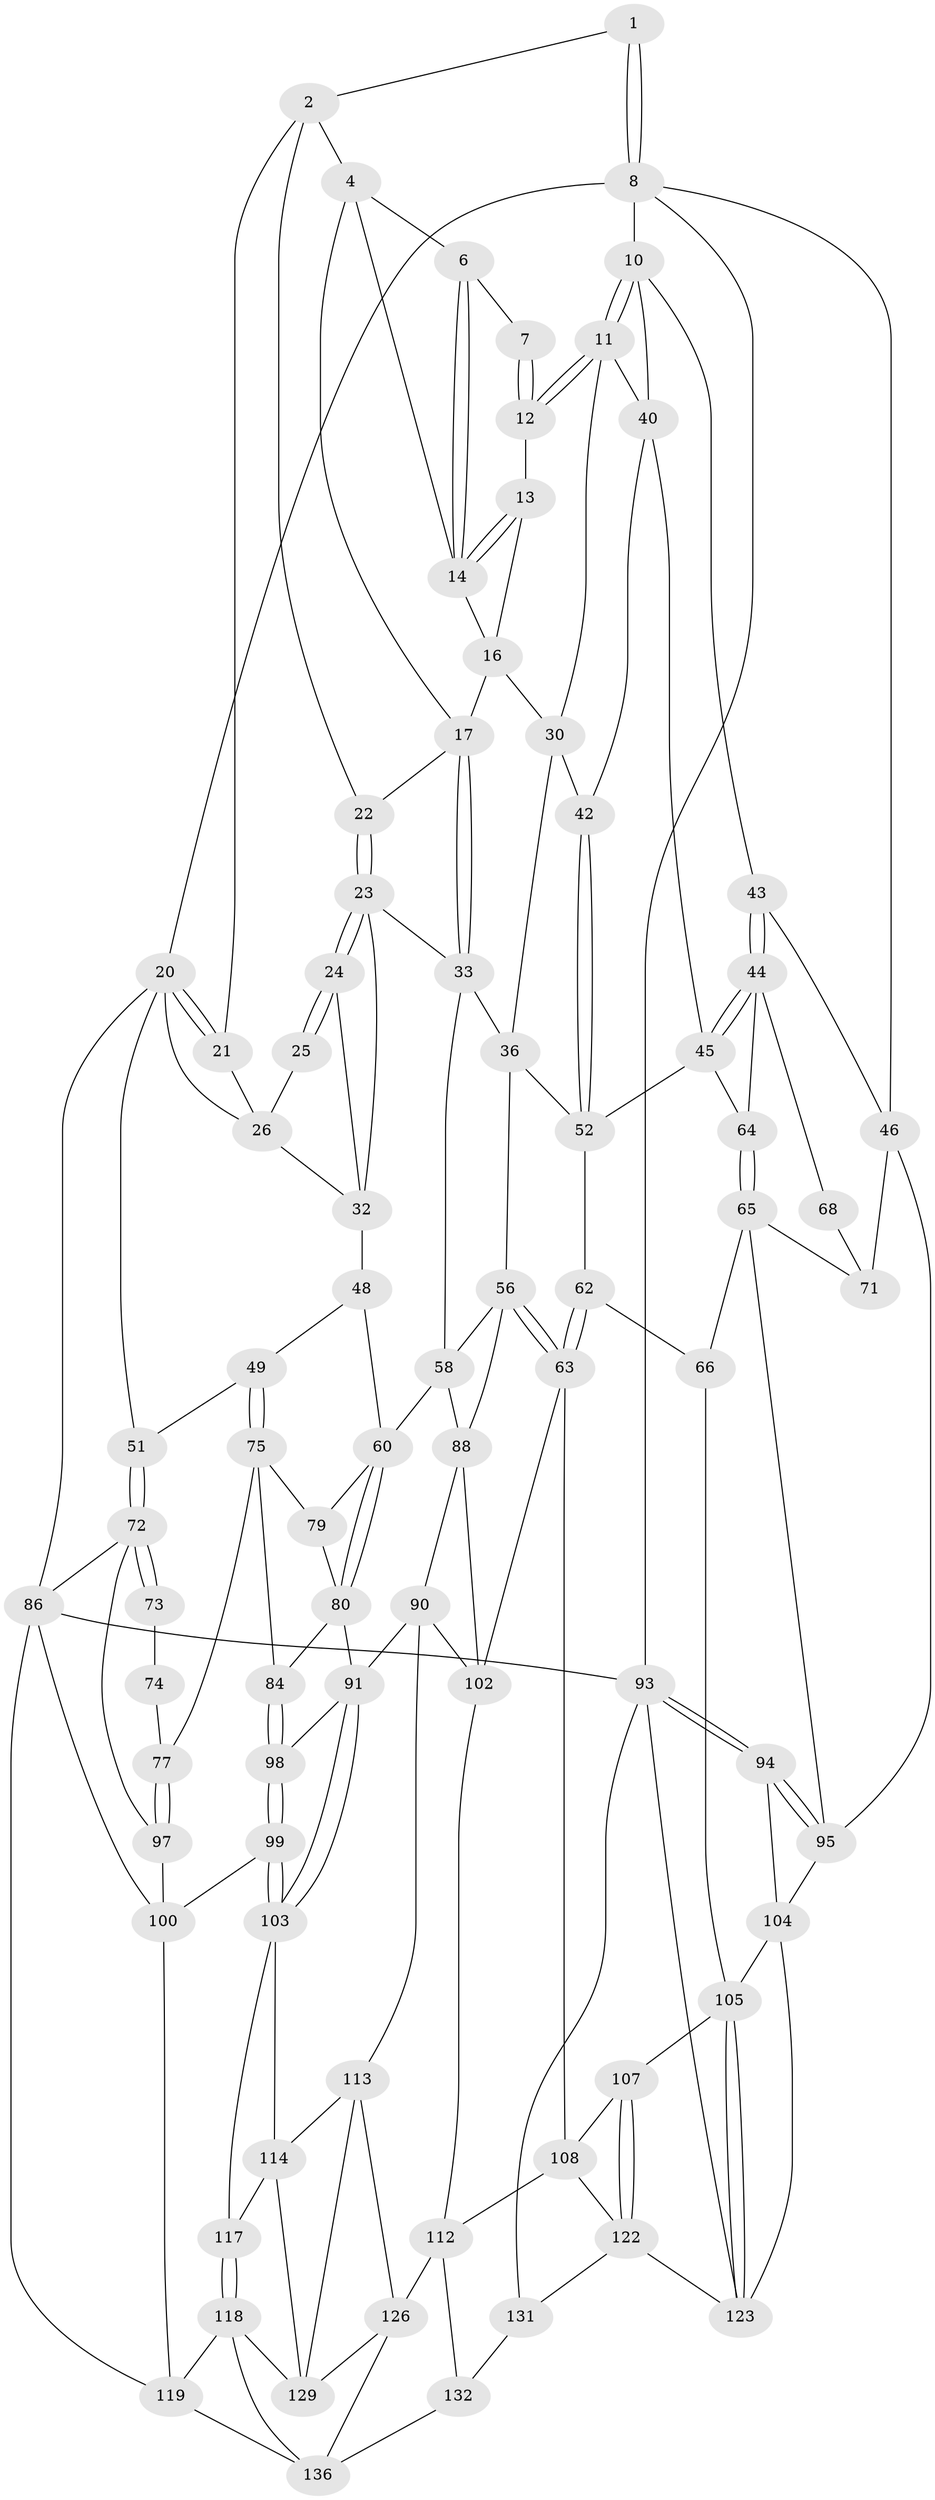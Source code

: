 // Generated by graph-tools (version 1.1) at 2025/52/02/27/25 19:52:40]
// undirected, 82 vertices, 178 edges
graph export_dot {
graph [start="1"]
  node [color=gray90,style=filled];
  1 [pos="+0.7182701944726605+0"];
  2 [pos="+0.23511335206724943+0",super="+3"];
  4 [pos="+0.5698050936568972+0.07221395914699151",super="+5"];
  6 [pos="+0.6560688688725433+0"];
  7 [pos="+0.7089313920838767+0"];
  8 [pos="+1+0",super="+9"];
  10 [pos="+1+0.16779564178716758",super="+39"];
  11 [pos="+0.9048093873970898+0.18025900180731894",super="+29"];
  12 [pos="+0.7574945845299796+0.08885426275020254"];
  13 [pos="+0.7023522994961082+0.14869621782141532"];
  14 [pos="+0.6863485042844196+0.12059545753863919",super="+15"];
  16 [pos="+0.6434341416434609+0.16981842040216538",super="+19"];
  17 [pos="+0.5590112469075871+0.1817884596387633",super="+18"];
  20 [pos="+0+0",super="+28"];
  21 [pos="+0.14891705242676667+0"];
  22 [pos="+0.37270465715511525+0.09928640486044502"];
  23 [pos="+0.3809607268647615+0.2372621202671263",super="+34"];
  24 [pos="+0.3522758116697732+0.2294741183628292",super="+31"];
  25 [pos="+0.17565985739193324+0.15373495875237236"];
  26 [pos="+0.15709422513705043+0.03780273326158043",super="+27"];
  30 [pos="+0.7205100887154701+0.24864253449756393",super="+35"];
  32 [pos="+0.13553084419839007+0.3176060637453389",super="+38"];
  33 [pos="+0.4751319552040413+0.3386168172404903",super="+37"];
  36 [pos="+0.5596780814692893+0.35762176715400545",super="+54"];
  40 [pos="+0.8330036352422527+0.36742389385184615",super="+41"];
  42 [pos="+0.7470923656540193+0.41493171387020233"];
  43 [pos="+0.910792068136512+0.4704558796766038",super="+47"];
  44 [pos="+0.8978825414021588+0.4822637951366701",super="+67"];
  45 [pos="+0.8464947203294317+0.45368598403736704",super="+55"];
  46 [pos="+1+0.34458331620111343",super="+70"];
  48 [pos="+0.190573100071036+0.4154395666754946"];
  49 [pos="+0.15498774389316106+0.47263109586444096",super="+50"];
  51 [pos="+0+0.29576387961794975"];
  52 [pos="+0.7536193843741035+0.46135030890666934",super="+53"];
  56 [pos="+0.6280827299837772+0.6247594909349953",super="+57"];
  58 [pos="+0.4547591046064307+0.44371596287453346",super="+59"];
  60 [pos="+0.3603094958520041+0.5444378802999735",super="+61"];
  62 [pos="+0.6492878122435585+0.6352464348203751"];
  63 [pos="+0.645084150654646+0.6356702214531704",super="+101"];
  64 [pos="+0.7798820865281668+0.5516761147038987"];
  65 [pos="+0.743751439384685+0.6243353937281865",super="+83"];
  66 [pos="+0.6799649902723948+0.6393043806183869"];
  68 [pos="+0.9214050586121845+0.5791544768862164",super="+69"];
  71 [pos="+1+0.5877382007425999",super="+82"];
  72 [pos="+0+0.47114312981516454",super="+85"];
  73 [pos="+0+0.4964195883088563"];
  74 [pos="+0.07286164003827034+0.5135107095868943",super="+78"];
  75 [pos="+0.17670450488452039+0.5593608142665822",super="+76"];
  77 [pos="+0.07629652733021837+0.6652387647921614"];
  79 [pos="+0.24872431993109195+0.5719972134315936"];
  80 [pos="+0.28734942644290806+0.649329837440444",super="+81"];
  84 [pos="+0.19381280400748713+0.6333652560859736"];
  86 [pos="+0+1",super="+87"];
  88 [pos="+0.4377762223666761+0.6541056556551174",super="+89"];
  90 [pos="+0.3915556594229293+0.7389996898929964",super="+110"];
  91 [pos="+0.33436979898521335+0.7209418802429525",super="+92"];
  93 [pos="+1+1",super="+137"];
  94 [pos="+1+0.9752186419988246"];
  95 [pos="+1+0.7800868005662911",super="+96"];
  97 [pos="+0.06553730010859354+0.6911756431330038"];
  98 [pos="+0.2076244876680341+0.7121229524512532"];
  99 [pos="+0.19017342086154032+0.7526042123028235"];
  100 [pos="+0.11001781508066096+0.7528094106111612",super="+116"];
  102 [pos="+0.5493123572613537+0.7439733341820826",super="+109"];
  103 [pos="+0.22745120700232968+0.7838926585311615",super="+115"];
  104 [pos="+0.8782844045261929+0.7658588899212386",super="+120"];
  105 [pos="+0.816410117375768+0.8250265550743826",super="+106"];
  107 [pos="+0.7161207832154732+0.8356762376191271"];
  108 [pos="+0.6167487518389128+0.7787696344343699",super="+111"];
  112 [pos="+0.5459883984082876+0.8744750059952531",super="+125"];
  113 [pos="+0.3951375442572721+0.8249265794313512",super="+127"];
  114 [pos="+0.34421031958213083+0.8409176250197542",super="+121"];
  117 [pos="+0.22116424186771186+0.8571323191952258"];
  118 [pos="+0.1810955631345317+0.8952084944384368",super="+133"];
  119 [pos="+0.15080255325367828+0.8978253078646764",super="+135"];
  122 [pos="+0.6736693159661754+0.9055614604175849",super="+124"];
  123 [pos="+0.8273443062788249+0.8992064189984041",super="+128"];
  126 [pos="+0.4252734377614122+0.9199473156094756",super="+134"];
  129 [pos="+0.30822916085166946+0.9903797442922684",super="+130"];
  131 [pos="+0.6683069200218662+1"];
  132 [pos="+0.5879290781032573+1"];
  136 [pos="+0.10322915928699018+1",super="+138"];
  1 -- 2;
  1 -- 8;
  1 -- 8;
  2 -- 21;
  2 -- 4;
  2 -- 22;
  4 -- 17;
  4 -- 6;
  4 -- 14;
  6 -- 7;
  6 -- 14;
  6 -- 14;
  7 -- 12;
  7 -- 12;
  8 -- 20;
  8 -- 93;
  8 -- 10;
  8 -- 46;
  10 -- 11;
  10 -- 11;
  10 -- 40;
  10 -- 43;
  11 -- 12;
  11 -- 12;
  11 -- 40;
  11 -- 30;
  12 -- 13;
  13 -- 14;
  13 -- 14;
  13 -- 16;
  14 -- 16;
  16 -- 17;
  16 -- 30;
  17 -- 33;
  17 -- 33;
  17 -- 22;
  20 -- 21;
  20 -- 21;
  20 -- 86;
  20 -- 26;
  20 -- 51;
  21 -- 26;
  22 -- 23;
  22 -- 23;
  23 -- 24;
  23 -- 24;
  23 -- 32;
  23 -- 33;
  24 -- 25 [weight=2];
  24 -- 25;
  24 -- 32;
  25 -- 26;
  26 -- 32;
  30 -- 42;
  30 -- 36;
  32 -- 48;
  33 -- 58;
  33 -- 36;
  36 -- 56;
  36 -- 52;
  40 -- 42;
  40 -- 45;
  42 -- 52;
  42 -- 52;
  43 -- 44;
  43 -- 44;
  43 -- 46;
  44 -- 45;
  44 -- 45;
  44 -- 64;
  44 -- 68;
  45 -- 64;
  45 -- 52;
  46 -- 71;
  46 -- 95;
  48 -- 49;
  48 -- 60;
  49 -- 75;
  49 -- 75;
  49 -- 51;
  51 -- 72;
  51 -- 72;
  52 -- 62;
  56 -- 63;
  56 -- 63;
  56 -- 58;
  56 -- 88;
  58 -- 88;
  58 -- 60;
  60 -- 80;
  60 -- 80;
  60 -- 79;
  62 -- 63;
  62 -- 63;
  62 -- 66;
  63 -- 108;
  63 -- 102;
  64 -- 65;
  64 -- 65;
  65 -- 66;
  65 -- 95;
  65 -- 71;
  66 -- 105;
  68 -- 71 [weight=2];
  72 -- 73;
  72 -- 73;
  72 -- 97;
  72 -- 86;
  73 -- 74 [weight=2];
  74 -- 77;
  75 -- 79;
  75 -- 84;
  75 -- 77;
  77 -- 97;
  77 -- 97;
  79 -- 80;
  80 -- 91;
  80 -- 84;
  84 -- 98;
  84 -- 98;
  86 -- 100;
  86 -- 93;
  86 -- 119;
  88 -- 90;
  88 -- 102;
  90 -- 91;
  90 -- 113;
  90 -- 102;
  91 -- 103;
  91 -- 103;
  91 -- 98;
  93 -- 94;
  93 -- 94;
  93 -- 131;
  93 -- 123;
  94 -- 95;
  94 -- 95;
  94 -- 104;
  95 -- 104;
  97 -- 100;
  98 -- 99;
  98 -- 99;
  99 -- 100;
  99 -- 103;
  99 -- 103;
  100 -- 119;
  102 -- 112;
  103 -- 114;
  103 -- 117;
  104 -- 105;
  104 -- 123;
  105 -- 123;
  105 -- 123;
  105 -- 107;
  107 -- 108;
  107 -- 122;
  107 -- 122;
  108 -- 112;
  108 -- 122;
  112 -- 132;
  112 -- 126;
  113 -- 114;
  113 -- 129;
  113 -- 126;
  114 -- 117;
  114 -- 129;
  117 -- 118;
  117 -- 118;
  118 -- 119;
  118 -- 136;
  118 -- 129;
  119 -- 136;
  122 -- 123;
  122 -- 131;
  126 -- 136;
  126 -- 129;
  131 -- 132;
  132 -- 136;
}
